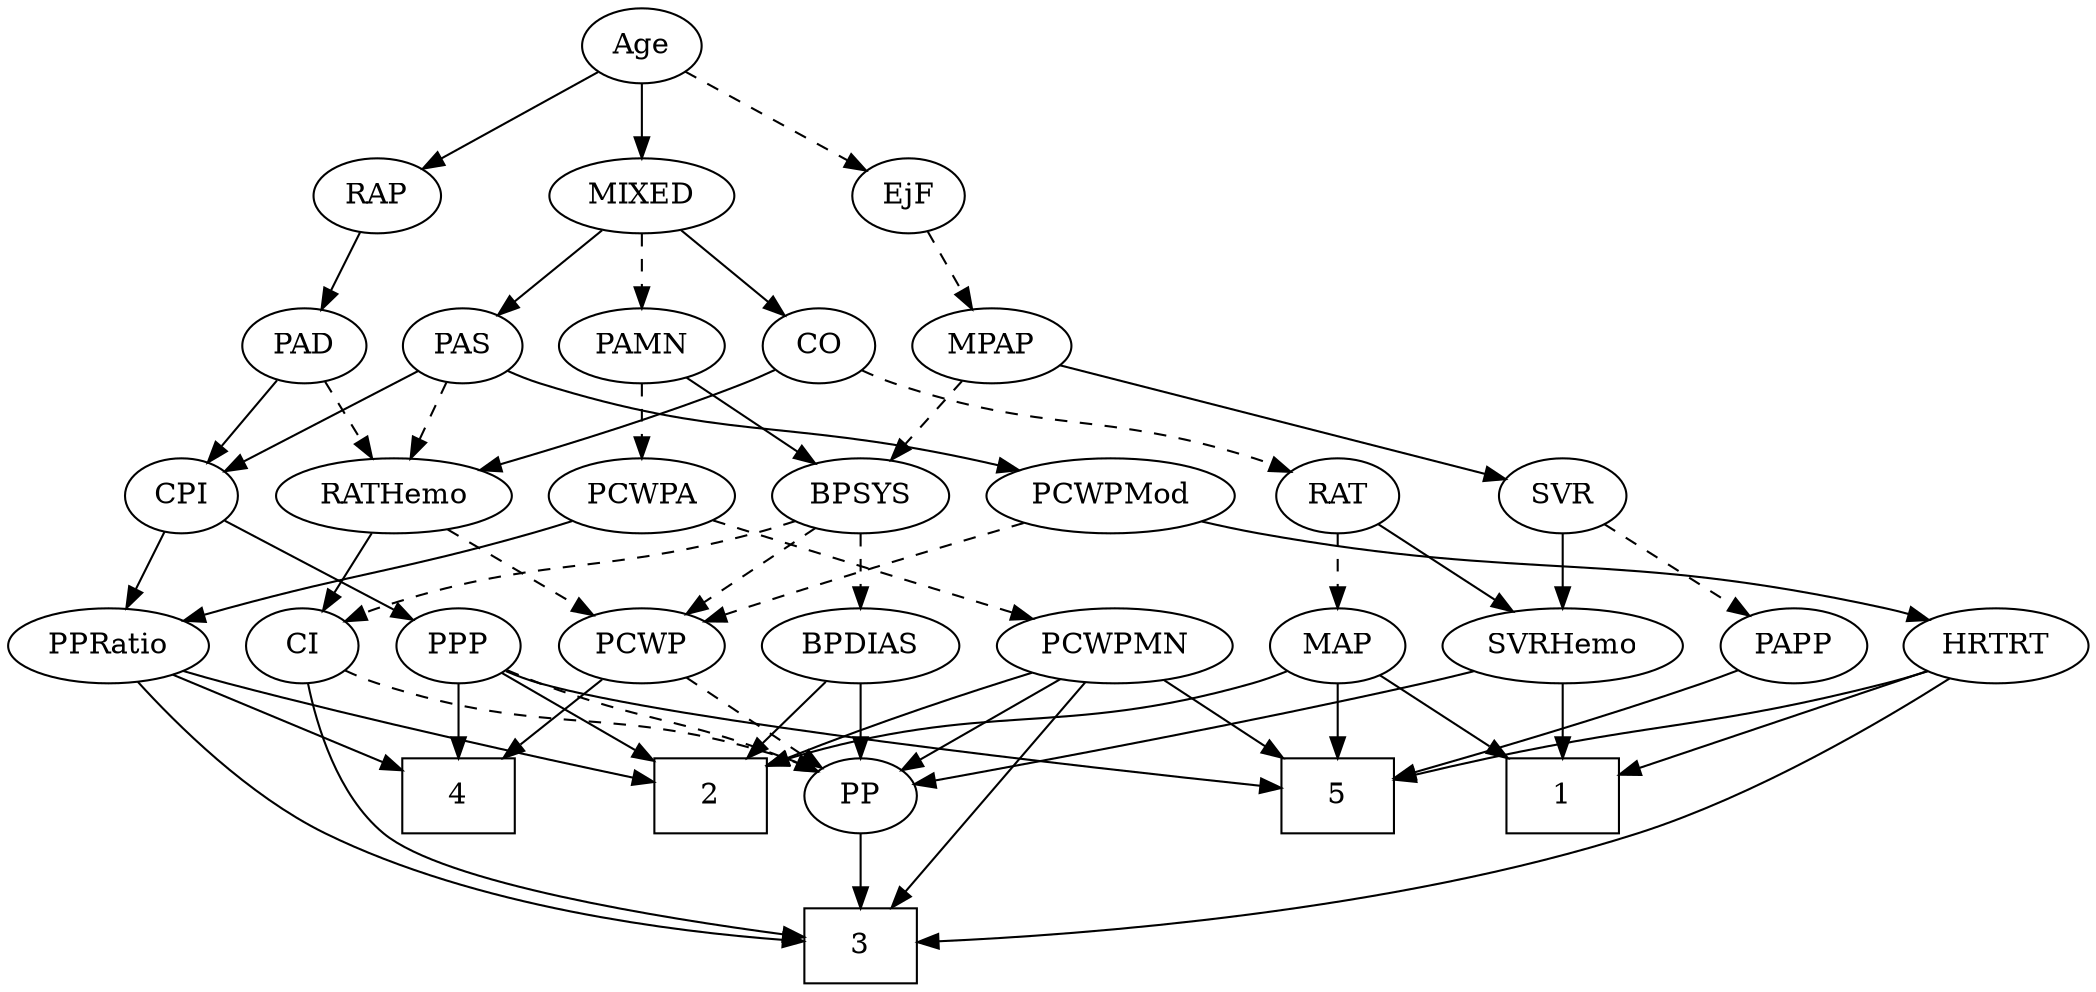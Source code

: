 strict digraph {
	graph [bb="0,0,908.29,468"];
	node [label="\N"];
	1	[height=0.5,
		pos="228.65,90",
		shape=box,
		width=0.75];
	2	[height=0.5,
		pos="608.65,90",
		shape=box,
		width=0.75];
	3	[height=0.5,
		pos="462.65,18",
		shape=box,
		width=0.75];
	4	[height=0.5,
		pos="783.65,90",
		shape=box,
		width=0.75];
	5	[height=0.5,
		pos="327.65,90",
		shape=box,
		width=0.75];
	Age	[height=0.5,
		pos="552.65,450",
		width=0.75];
	EjF	[height=0.5,
		pos="429.65,378",
		width=0.75];
	Age -> EjF	[pos="e,449.67,390.4 532.61,437.6 512.51,426.16 481.34,408.42 458.56,395.46",
		style=dashed];
	RAP	[height=0.5,
		pos="672.65,378",
		width=0.77632];
	Age -> RAP	[pos="e,652.4,390.81 572.46,437.44 591.8,426.16 621.45,408.87 643.48,396.02",
		style=solid];
	MIXED	[height=0.5,
		pos="552.65,378",
		width=1.1193];
	Age -> MIXED	[pos="e,552.65,396.1 552.65,431.7 552.65,423.98 552.65,414.71 552.65,406.11",
		style=solid];
	MPAP	[height=0.5,
		pos="391.65,306",
		width=0.97491];
	EjF -> MPAP	[pos="e,400.68,323.63 420.83,360.76 416.29,352.4 410.66,342.02 405.55,332.61",
		style=dashed];
	PAD	[height=0.5,
		pos="707.65,306",
		width=0.79437];
	RAP -> PAD	[pos="e,699.33,323.63 680.76,360.76 684.94,352.4 690.14,342.02 694.84,332.61",
		style=solid];
	CO	[height=0.5,
		pos="471.65,306",
		width=0.75];
	MIXED -> CO	[pos="e,487.65,320.83 534.67,361.46 523.12,351.49 508,338.41 495.46,327.58",
		style=solid];
	PAS	[height=0.5,
		pos="633.65,306",
		width=0.75];
	MIXED -> PAS	[pos="e,617.64,320.83 570.62,361.46 582.17,351.49 597.3,338.41 609.84,327.58",
		style=solid];
	PAMN	[height=0.5,
		pos="552.65,306",
		width=1.011];
	MIXED -> PAMN	[pos="e,552.65,324.1 552.65,359.7 552.65,351.98 552.65,342.71 552.65,334.11",
		style=dashed];
	BPSYS	[height=0.5,
		pos="406.65,234",
		width=1.0471];
	MPAP -> BPSYS	[pos="e,402.94,252.28 395.28,288.05 396.95,280.26 398.97,270.82 400.84,262.08",
		style=dashed];
	SVR	[height=0.5,
		pos="228.65,234",
		width=0.77632];
	MPAP -> SVR	[pos="e,251.35,244.75 365.46,293.75 336.95,281.51 291.36,261.93 260.73,248.78",
		style=solid];
	BPDIAS	[height=0.5,
		pos="608.65,162",
		width=1.1735];
	BPSYS -> BPDIAS	[pos="e,576.53,173.8 435.7,222.4 441.63,220.26 447.83,218.04 453.65,216 491.89,202.54 535.62,187.64 566.85,177.07",
		style=dashed];
	PCWP	[height=0.5,
		pos="703.65,162",
		width=0.97491];
	BPSYS -> PCWP	[pos="e,677.4,174.1 434.73,221.94 440.9,219.77 447.44,217.65 453.65,216 543.46,192.1 570.09,204.87 659.65,180 662.29,179.27 665,178.43 \
667.71,177.54",
		style=dashed];
	CI	[height=0.5,
		pos="403.65,162",
		width=0.75];
	BPSYS -> CI	[pos="e,404.38,180.1 405.9,215.7 405.57,207.98 405.18,198.71 404.81,190.11",
		style=dashed];
	RATHemo	[height=0.5,
		pos="633.65,234",
		width=1.3721];
	PAD -> RATHemo	[pos="e,650.51,250.95 692.31,290.5 682.41,281.13 669.3,268.73 657.99,258.03",
		style=dashed];
	CPI	[height=0.5,
		pos="829.65,234",
		width=0.75];
	PAD -> CPI	[pos="e,809.57,246.52 728.07,293.28 747.98,281.86 778.45,264.37 800.83,251.54",
		style=solid];
	CO -> RATHemo	[pos="e,601.9,247.91 492.9,294.78 497.73,292.51 502.85,290.14 507.65,288 535.77,275.45 567.76,262.01 592.47,251.8",
		style=solid];
	RAT	[height=0.5,
		pos="323.65,234",
		width=0.75827];
	CO -> RAT	[pos="e,345.19,245.19 450.13,294.82 424.92,282.9 382.96,263.06 354.34,249.52",
		style=dashed];
	PAS -> RATHemo	[pos="e,633.65,252.1 633.65,287.7 633.65,279.98 633.65,270.71 633.65,262.11",
		style=dashed];
	PAS -> CPI	[pos="e,808.57,245.64 654.73,294.36 659.57,292.11 664.73,289.86 669.65,288 723.32,267.68 739.98,272.32 793.65,252 795.49,251.3 797.37,\
250.55 799.25,249.76",
		style=solid];
	PCWPMod	[height=0.5,
		pos="514.65,234",
		width=1.4443];
	PAS -> PCWPMod	[pos="e,540.14,250 614,293.44 596.32,283.04 569.96,267.54 548.84,255.11",
		style=solid];
	PAMN -> BPSYS	[pos="e,432.28,247.29 527.22,292.81 503.49,281.43 467.9,264.37 441.54,251.73",
		style=solid];
	PCWPA	[height=0.5,
		pos="742.65,234",
		width=1.1555];
	PAMN -> PCWPA	[pos="e,711.78,246.17 580.71,294.34 586.32,292.23 592.17,290.04 597.65,288 632.97,274.87 673.23,260.18 702.35,249.6",
		style=dashed];
	RATHemo -> PCWP	[pos="e,687.98,178.67 649.88,216.76 659.02,207.62 670.59,196.06 680.65,186",
		style=dashed];
	RATHemo -> CI	[pos="e,424.69,173.72 596.56,221.97 589.62,219.95 582.42,217.89 575.65,216 515.42,199.21 498.38,201.44 439.65,180 437.8,179.32 435.91,\
178.59 434.02,177.81",
		style=solid];
	PPP	[height=0.5,
		pos="783.65,162",
		width=0.75];
	CPI -> PPP	[pos="e,794.04,178.82 819.21,217.12 813.44,208.34 806.16,197.26 799.69,187.42",
		style=solid];
	PPRatio	[height=0.5,
		pos="868.65,162",
		width=1.1013];
	CPI -> PPRatio	[pos="e,859.38,179.63 838.69,216.76 843.35,208.4 849.14,198.02 854.38,188.61",
		style=solid];
	SVRHemo	[height=0.5,
		pos="228.65,162",
		width=1.3902];
	RAT -> SVRHemo	[pos="e,249.75,178.55 305.78,219.83 292.35,209.94 273.67,196.18 258.06,184.67",
		style=solid];
	MAP	[height=0.5,
		pos="327.65,162",
		width=0.84854];
	RAT -> MAP	[pos="e,326.67,180.1 324.64,215.7 325.08,207.98 325.61,198.71 326.1,190.11",
		style=dashed];
	SVR -> SVRHemo	[pos="e,228.65,180.1 228.65,215.7 228.65,207.98 228.65,198.71 228.65,190.11",
		style=solid];
	PAPP	[height=0.5,
		pos="128.65,162",
		width=0.88464];
	SVR -> PAPP	[pos="e,147.89,176.47 210.3,220.16 195.23,209.61 173.63,194.49 156.43,182.45",
		style=dashed];
	PCWPMod -> PCWP	[pos="e,676.21,173.69 549.28,220.54 578.7,209.91 622.01,194.15 659.65,180 661.99,179.12 664.41,178.2 666.84,177.28",
		style=dashed];
	HRTRT	[height=0.5,
		pos="39.646,162",
		width=1.1013];
	PCWPMod -> HRTRT	[pos="e,68.507,174.49 477.14,221.45 469.43,219.38 461.32,217.44 453.65,216 292.98,185.95 247.19,215.54 87.646,180 84.497,179.3 81.27,178.45 \
78.051,177.51",
		style=solid];
	PCWPMN	[height=0.5,
		pos="498.65,162",
		width=1.3902];
	PCWPA -> PCWPMN	[pos="e,536.39,173.98 711.18,222.19 704.74,220.07 697.99,217.91 691.65,216 632.59,198.24 617.05,196.54 557.65,180 553.88,178.95 549.99,\
177.86 546.08,176.75",
		style=dashed];
	PCWPA -> PPRatio	[pos="e,844.54,176.39 767.24,219.34 786.79,208.48 814.32,193.18 835.77,181.27",
		style=solid];
	PCWPMN -> 2	[pos="e,581.6,108.21 522.24,145.98 536.95,136.63 556.15,124.41 572.72,113.87",
		style=solid];
	PCWPMN -> 3	[pos="e,465.79,36.183 492.7,143.94 489.21,133.62 484.88,120.14 481.65,108 476.19,87.518 471.23,64.062 467.75,46.373",
		style=solid];
	PCWPMN -> 5	[pos="e,354.73,102.09 466.88,148 437.77,136.08 394.69,118.44 364.17,105.95",
		style=solid];
	PP	[height=0.5,
		pos="517.65,90",
		width=0.75];
	PCWPMN -> PP	[pos="e,513.09,107.79 503.25,144.05 505.39,136.14 508,126.54 510.4,117.69",
		style=solid];
	SVRHemo -> 1	[pos="e,228.65,108.1 228.65,143.7 228.65,135.98 228.65,126.71 228.65,118.11",
		style=solid];
	SVRHemo -> PP	[pos="e,492.35,96.36 266.02,149.9 273.18,147.87 280.63,145.82 287.65,144 356.28,126.22 437.2,108.26 482.45,98.491",
		style=solid];
	BPDIAS -> 2	[pos="e,608.65,108.1 608.65,143.7 608.65,135.98 608.65,126.71 608.65,118.11",
		style=solid];
	BPDIAS -> PP	[pos="e,534.6,104.04 588.9,145.81 575.35,135.39 557.27,121.48 542.71,110.28",
		style=solid];
	MAP -> 1	[pos="e,252.94,108.18 308.56,147.5 295.19,138.05 276.99,125.18 261.33,114.11",
		style=solid];
	MAP -> 2	[pos="e,581.4,100.06 351.03,150.09 356.41,147.85 362.16,145.68 367.65,144 448.17,119.4 471.97,128.46 553.65,108 559.48,106.54 565.62,104.82 \
571.59,103.05",
		style=solid];
	MAP -> 5	[pos="e,327.65,108.1 327.65,143.7 327.65,135.98 327.65,126.71 327.65,118.11",
		style=solid];
	PP -> 3	[pos="e,476.1,36.127 505.71,73.811 498.9,65.141 490.19,54.052 482.38,44.12",
		style=solid];
	PPP -> 2	[pos="e,635.8,100.65 762.45,150.66 757.62,148.39 752.48,146.06 747.65,144 713.32,129.38 673.47,114.38 645.26,104.09",
		style=solid];
	PPP -> 4	[pos="e,783.65,108.1 783.65,143.7 783.65,135.98 783.65,126.71 783.65,118.11",
		style=solid];
	PPP -> 5	[pos="e,354.8,93.924 763.14,149.96 758.19,147.67 752.82,145.51 747.65,144 711.26,133.4 460.84,105.48 364.92,95.024",
		style=solid];
	PPP -> PP	[pos="e,541.33,98.87 763.05,150.25 758.1,147.95 752.76,145.71 747.65,144 672.32,118.87 649.56,127.75 572.65,108 565.69,106.21 558.3,104.09 \
551.27,101.96",
		style=dashed];
	PPRatio -> 2	[pos="e,635.83,97.023 838.72,150.15 832.45,148.01 825.86,145.85 819.65,144 759.3,125.99 688.04,108.95 645.7,99.266",
		style=solid];
	PPRatio -> 3	[pos="e,489.68,19.957 864.22,143.77 857.96,123.14 844.41,89.216 819.65,72 768.38,36.361 580.56,24.09 499.88,20.403",
		style=solid];
	PPRatio -> 4	[pos="e,804.44,108.13 850.2,145.81 839.15,136.71 824.86,124.94 812.35,114.64",
		style=solid];
	PCWP -> 4	[pos="e,764.17,108.04 720.61,146.15 731.07,137 744.72,125.06 756.64,114.63",
		style=solid];
	PCWP -> PP	[pos="e,540.8,99.548 676.2,150.34 670.72,148.23 665.01,146.04 659.65,144 622.24,129.79 579.17,113.76 550.36,103.09",
		style=dashed];
	CI -> 3	[pos="e,455.44,36.346 410.53,144.43 420.59,120.22 439.42,74.894 451.48,45.871",
		style=solid];
	CI -> PP	[pos="e,498.21,102.93 422.99,149.13 441.25,137.91 468.84,120.97 489.53,108.26",
		style=dashed];
	PAPP -> 5	[pos="e,300.61,99.439 153.25,150.47 158.63,148.26 164.31,146 169.65,144 210.72,128.62 258.55,112.87 290.74,102.58",
		style=solid];
	HRTRT -> 1	[pos="e,201.59,101.02 69.594,149.91 102.8,137.61 156.37,117.77 192.04,104.56",
		style=solid];
	HRTRT -> 3	[pos="e,435.39,21.332 59.823,146.28 88.092,126.38 141.75,91.178 192.65,72 272.48,41.919 372.33,28.014 425.42,22.356",
		style=solid];
	HRTRT -> 5	[pos="e,300.45,98.739 69.142,149.83 75.212,147.73 81.598,145.68 87.646,144 165,122.55 186.52,126.47 264.65,108 273.13,106 282.2,103.66 \
290.74,101.38",
		style=solid];
}
